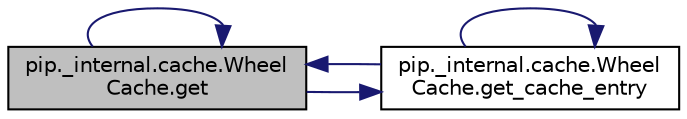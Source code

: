 digraph "pip._internal.cache.WheelCache.get"
{
 // LATEX_PDF_SIZE
  edge [fontname="Helvetica",fontsize="10",labelfontname="Helvetica",labelfontsize="10"];
  node [fontname="Helvetica",fontsize="10",shape=record];
  rankdir="LR";
  Node1 [label="pip._internal.cache.Wheel\lCache.get",height=0.2,width=0.4,color="black", fillcolor="grey75", style="filled", fontcolor="black",tooltip=" "];
  Node1 -> Node1 [color="midnightblue",fontsize="10",style="solid",fontname="Helvetica"];
  Node1 -> Node2 [color="midnightblue",fontsize="10",style="solid",fontname="Helvetica"];
  Node2 [label="pip._internal.cache.Wheel\lCache.get_cache_entry",height=0.2,width=0.4,color="black", fillcolor="white", style="filled",URL="$dc/d59/classpip_1_1__internal_1_1cache_1_1_wheel_cache.html#a26c59ef2ab9419e7f5fff1fc51382cea",tooltip=" "];
  Node2 -> Node1 [color="midnightblue",fontsize="10",style="solid",fontname="Helvetica"];
  Node2 -> Node2 [color="midnightblue",fontsize="10",style="solid",fontname="Helvetica"];
}
